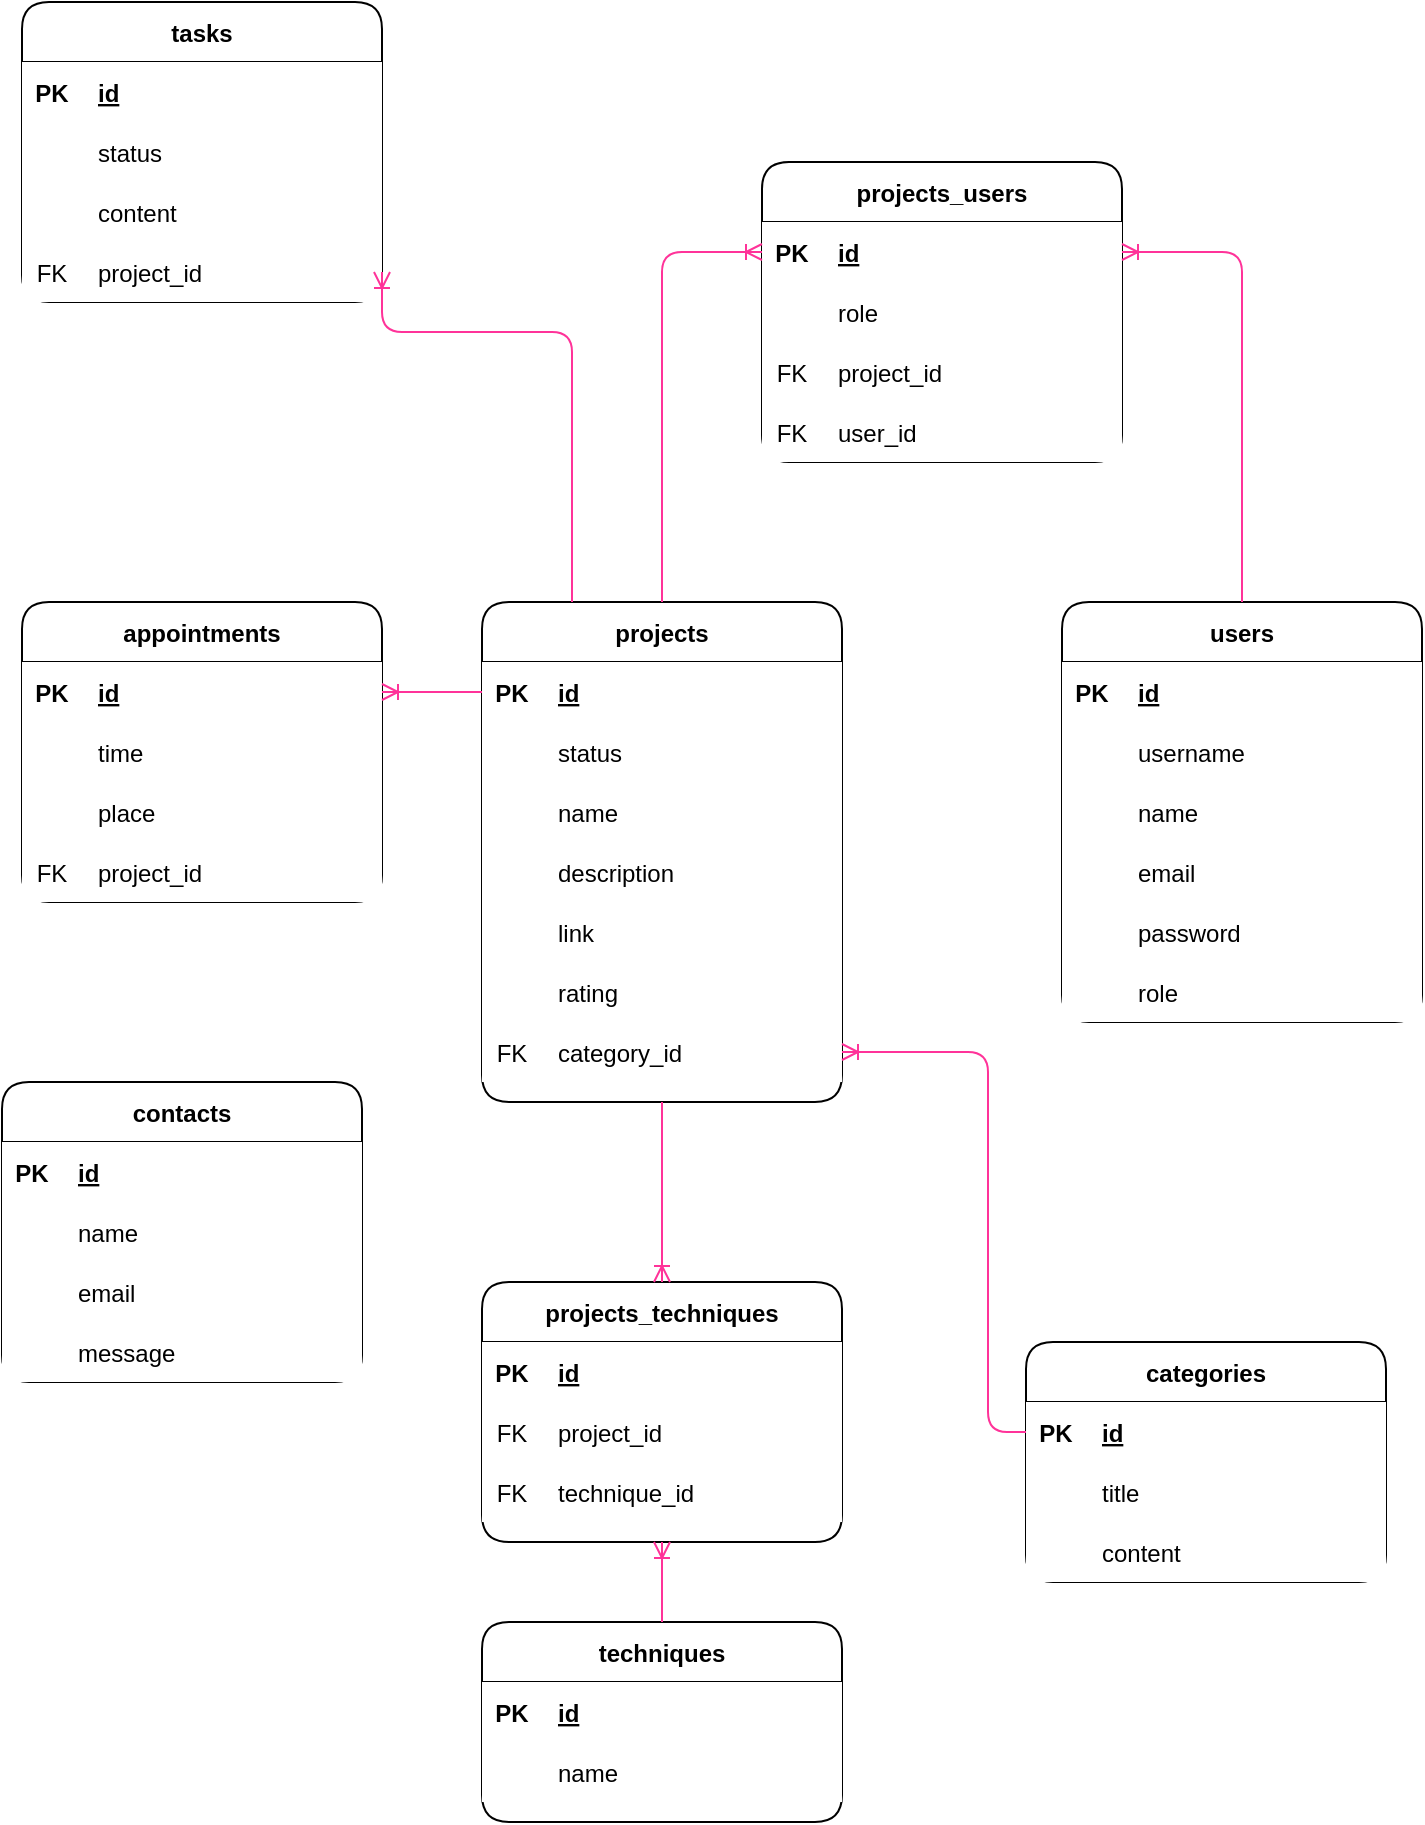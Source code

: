 <mxfile>
    <diagram id="Eg3Uuzsuv8LMa77CNUPN" name="Page-1">
        <mxGraphModel dx="1006" dy="541" grid="1" gridSize="10" guides="1" tooltips="1" connect="1" arrows="1" fold="1" page="1" pageScale="1" pageWidth="827" pageHeight="1169" math="0" shadow="0">
            <root>
                <mxCell id="0"/>
                <mxCell id="1" parent="0"/>
                <mxCell id="2" value="users" style="shape=table;startSize=30;container=1;collapsible=1;childLayout=tableLayout;fixedRows=1;rowLines=0;fontStyle=1;align=center;resizeLast=1;rounded=1;" parent="1" vertex="1">
                    <mxGeometry x="590" y="400" width="180" height="210" as="geometry"/>
                </mxCell>
                <mxCell id="3" value="" style="shape=partialRectangle;collapsible=0;dropTarget=0;pointerEvents=0;fillColor=none;top=0;left=0;bottom=1;right=0;points=[[0,0.5],[1,0.5]];portConstraint=eastwest;rounded=1;" parent="2" vertex="1">
                    <mxGeometry y="30" width="180" height="30" as="geometry"/>
                </mxCell>
                <mxCell id="4" value="PK" style="shape=partialRectangle;connectable=0;top=0;left=0;bottom=0;right=0;fontStyle=1;overflow=hidden;rounded=1;" parent="3" vertex="1">
                    <mxGeometry width="30" height="30" as="geometry">
                        <mxRectangle width="30" height="30" as="alternateBounds"/>
                    </mxGeometry>
                </mxCell>
                <mxCell id="5" value="id" style="shape=partialRectangle;connectable=0;top=0;left=0;bottom=0;right=0;align=left;spacingLeft=6;fontStyle=5;overflow=hidden;rounded=1;" parent="3" vertex="1">
                    <mxGeometry x="30" width="150" height="30" as="geometry">
                        <mxRectangle width="150" height="30" as="alternateBounds"/>
                    </mxGeometry>
                </mxCell>
                <mxCell id="6" value="" style="shape=partialRectangle;collapsible=0;dropTarget=0;pointerEvents=0;fillColor=none;top=0;left=0;bottom=0;right=0;points=[[0,0.5],[1,0.5]];portConstraint=eastwest;rounded=1;" parent="2" vertex="1">
                    <mxGeometry y="60" width="180" height="30" as="geometry"/>
                </mxCell>
                <mxCell id="7" value="" style="shape=partialRectangle;connectable=0;top=0;left=0;bottom=0;right=0;editable=1;overflow=hidden;rounded=1;" parent="6" vertex="1">
                    <mxGeometry width="30" height="30" as="geometry">
                        <mxRectangle width="30" height="30" as="alternateBounds"/>
                    </mxGeometry>
                </mxCell>
                <mxCell id="8" value="username" style="shape=partialRectangle;connectable=0;top=0;left=0;bottom=0;right=0;align=left;spacingLeft=6;overflow=hidden;rounded=1;" parent="6" vertex="1">
                    <mxGeometry x="30" width="150" height="30" as="geometry">
                        <mxRectangle width="150" height="30" as="alternateBounds"/>
                    </mxGeometry>
                </mxCell>
                <mxCell id="111" value="" style="shape=partialRectangle;collapsible=0;dropTarget=0;pointerEvents=0;fillColor=none;top=0;left=0;bottom=0;right=0;points=[[0,0.5],[1,0.5]];portConstraint=eastwest;rounded=1;" parent="2" vertex="1">
                    <mxGeometry y="90" width="180" height="30" as="geometry"/>
                </mxCell>
                <mxCell id="112" value="" style="shape=partialRectangle;connectable=0;top=0;left=0;bottom=0;right=0;editable=1;overflow=hidden;rounded=1;" parent="111" vertex="1">
                    <mxGeometry width="30" height="30" as="geometry">
                        <mxRectangle width="30" height="30" as="alternateBounds"/>
                    </mxGeometry>
                </mxCell>
                <mxCell id="113" value="name" style="shape=partialRectangle;connectable=0;top=0;left=0;bottom=0;right=0;align=left;spacingLeft=6;overflow=hidden;rounded=1;" parent="111" vertex="1">
                    <mxGeometry x="30" width="150" height="30" as="geometry">
                        <mxRectangle width="150" height="30" as="alternateBounds"/>
                    </mxGeometry>
                </mxCell>
                <mxCell id="9" value="" style="shape=partialRectangle;collapsible=0;dropTarget=0;pointerEvents=0;fillColor=none;top=0;left=0;bottom=0;right=0;points=[[0,0.5],[1,0.5]];portConstraint=eastwest;rounded=1;" parent="2" vertex="1">
                    <mxGeometry y="120" width="180" height="30" as="geometry"/>
                </mxCell>
                <mxCell id="10" value="" style="shape=partialRectangle;connectable=0;top=0;left=0;bottom=0;right=0;editable=1;overflow=hidden;rounded=1;" parent="9" vertex="1">
                    <mxGeometry width="30" height="30" as="geometry">
                        <mxRectangle width="30" height="30" as="alternateBounds"/>
                    </mxGeometry>
                </mxCell>
                <mxCell id="11" value="email" style="shape=partialRectangle;connectable=0;top=0;left=0;bottom=0;right=0;align=left;spacingLeft=6;overflow=hidden;rounded=1;" parent="9" vertex="1">
                    <mxGeometry x="30" width="150" height="30" as="geometry">
                        <mxRectangle width="150" height="30" as="alternateBounds"/>
                    </mxGeometry>
                </mxCell>
                <mxCell id="12" value="" style="shape=partialRectangle;collapsible=0;dropTarget=0;pointerEvents=0;fillColor=none;top=0;left=0;bottom=0;right=0;points=[[0,0.5],[1,0.5]];portConstraint=eastwest;rounded=1;" parent="2" vertex="1">
                    <mxGeometry y="150" width="180" height="30" as="geometry"/>
                </mxCell>
                <mxCell id="13" value="" style="shape=partialRectangle;connectable=0;top=0;left=0;bottom=0;right=0;editable=1;overflow=hidden;rounded=1;" parent="12" vertex="1">
                    <mxGeometry width="30" height="30" as="geometry">
                        <mxRectangle width="30" height="30" as="alternateBounds"/>
                    </mxGeometry>
                </mxCell>
                <mxCell id="14" value="password" style="shape=partialRectangle;connectable=0;top=0;left=0;bottom=0;right=0;align=left;spacingLeft=6;overflow=hidden;rounded=1;" parent="12" vertex="1">
                    <mxGeometry x="30" width="150" height="30" as="geometry">
                        <mxRectangle width="150" height="30" as="alternateBounds"/>
                    </mxGeometry>
                </mxCell>
                <mxCell id="114" value="" style="shape=partialRectangle;collapsible=0;dropTarget=0;pointerEvents=0;fillColor=none;top=0;left=0;bottom=0;right=0;points=[[0,0.5],[1,0.5]];portConstraint=eastwest;rounded=1;" parent="2" vertex="1">
                    <mxGeometry y="180" width="180" height="30" as="geometry"/>
                </mxCell>
                <mxCell id="115" value="" style="shape=partialRectangle;connectable=0;top=0;left=0;bottom=0;right=0;editable=1;overflow=hidden;rounded=1;" parent="114" vertex="1">
                    <mxGeometry width="30" height="30" as="geometry">
                        <mxRectangle width="30" height="30" as="alternateBounds"/>
                    </mxGeometry>
                </mxCell>
                <mxCell id="116" value="role" style="shape=partialRectangle;connectable=0;top=0;left=0;bottom=0;right=0;align=left;spacingLeft=6;overflow=hidden;rounded=1;" parent="114" vertex="1">
                    <mxGeometry x="30" width="150" height="30" as="geometry">
                        <mxRectangle width="150" height="30" as="alternateBounds"/>
                    </mxGeometry>
                </mxCell>
                <mxCell id="15" value="categories" style="shape=table;startSize=30;container=1;collapsible=1;childLayout=tableLayout;fixedRows=1;rowLines=0;fontStyle=1;align=center;resizeLast=1;rounded=1;" parent="1" vertex="1">
                    <mxGeometry x="572" y="770" width="180" height="120" as="geometry">
                        <mxRectangle x="330" y="50" width="60" height="30" as="alternateBounds"/>
                    </mxGeometry>
                </mxCell>
                <mxCell id="16" value="" style="shape=partialRectangle;collapsible=0;dropTarget=0;pointerEvents=0;fillColor=none;top=0;left=0;bottom=1;right=0;points=[[0,0.5],[1,0.5]];portConstraint=eastwest;rounded=1;" parent="15" vertex="1">
                    <mxGeometry y="30" width="180" height="30" as="geometry"/>
                </mxCell>
                <mxCell id="17" value="PK" style="shape=partialRectangle;connectable=0;top=0;left=0;bottom=0;right=0;fontStyle=1;overflow=hidden;rounded=1;" parent="16" vertex="1">
                    <mxGeometry width="30" height="30" as="geometry">
                        <mxRectangle width="30" height="30" as="alternateBounds"/>
                    </mxGeometry>
                </mxCell>
                <mxCell id="18" value="id" style="shape=partialRectangle;connectable=0;top=0;left=0;bottom=0;right=0;align=left;spacingLeft=6;fontStyle=5;overflow=hidden;rounded=1;" parent="16" vertex="1">
                    <mxGeometry x="30" width="150" height="30" as="geometry">
                        <mxRectangle width="150" height="30" as="alternateBounds"/>
                    </mxGeometry>
                </mxCell>
                <mxCell id="19" value="" style="shape=partialRectangle;collapsible=0;dropTarget=0;pointerEvents=0;fillColor=none;top=0;left=0;bottom=0;right=0;points=[[0,0.5],[1,0.5]];portConstraint=eastwest;rounded=1;" parent="15" vertex="1">
                    <mxGeometry y="60" width="180" height="30" as="geometry"/>
                </mxCell>
                <mxCell id="20" value="" style="shape=partialRectangle;connectable=0;top=0;left=0;bottom=0;right=0;editable=1;overflow=hidden;rounded=1;" parent="19" vertex="1">
                    <mxGeometry width="30" height="30" as="geometry">
                        <mxRectangle width="30" height="30" as="alternateBounds"/>
                    </mxGeometry>
                </mxCell>
                <mxCell id="21" value="title" style="shape=partialRectangle;connectable=0;top=0;left=0;bottom=0;right=0;align=left;spacingLeft=6;overflow=hidden;rounded=1;" parent="19" vertex="1">
                    <mxGeometry x="30" width="150" height="30" as="geometry">
                        <mxRectangle width="150" height="30" as="alternateBounds"/>
                    </mxGeometry>
                </mxCell>
                <mxCell id="22" value="" style="shape=partialRectangle;collapsible=0;dropTarget=0;pointerEvents=0;fillColor=none;top=0;left=0;bottom=0;right=0;points=[[0,0.5],[1,0.5]];portConstraint=eastwest;rounded=1;" parent="15" vertex="1">
                    <mxGeometry y="90" width="180" height="30" as="geometry"/>
                </mxCell>
                <mxCell id="23" value="" style="shape=partialRectangle;connectable=0;top=0;left=0;bottom=0;right=0;editable=1;overflow=hidden;rounded=1;" parent="22" vertex="1">
                    <mxGeometry width="30" height="30" as="geometry">
                        <mxRectangle width="30" height="30" as="alternateBounds"/>
                    </mxGeometry>
                </mxCell>
                <mxCell id="24" value="content" style="shape=partialRectangle;connectable=0;top=0;left=0;bottom=0;right=0;align=left;spacingLeft=6;overflow=hidden;rounded=1;" parent="22" vertex="1">
                    <mxGeometry x="30" width="150" height="30" as="geometry">
                        <mxRectangle width="150" height="30" as="alternateBounds"/>
                    </mxGeometry>
                </mxCell>
                <mxCell id="28" value="projects" style="shape=table;startSize=30;container=1;collapsible=1;childLayout=tableLayout;fixedRows=1;rowLines=0;fontStyle=1;align=center;resizeLast=1;rounded=1;" parent="1" vertex="1">
                    <mxGeometry x="300" y="400" width="180" height="250" as="geometry"/>
                </mxCell>
                <mxCell id="29" value="" style="shape=partialRectangle;collapsible=0;dropTarget=0;pointerEvents=0;fillColor=none;top=0;left=0;bottom=1;right=0;points=[[0,0.5],[1,0.5]];portConstraint=eastwest;rounded=1;" parent="28" vertex="1">
                    <mxGeometry y="30" width="180" height="30" as="geometry"/>
                </mxCell>
                <mxCell id="30" value="PK" style="shape=partialRectangle;connectable=0;top=0;left=0;bottom=0;right=0;fontStyle=1;overflow=hidden;rounded=1;" parent="29" vertex="1">
                    <mxGeometry width="30" height="30" as="geometry">
                        <mxRectangle width="30" height="30" as="alternateBounds"/>
                    </mxGeometry>
                </mxCell>
                <mxCell id="31" value="id" style="shape=partialRectangle;connectable=0;top=0;left=0;bottom=0;right=0;align=left;spacingLeft=6;fontStyle=5;overflow=hidden;rounded=1;" parent="29" vertex="1">
                    <mxGeometry x="30" width="150" height="30" as="geometry">
                        <mxRectangle width="150" height="30" as="alternateBounds"/>
                    </mxGeometry>
                </mxCell>
                <mxCell id="32" value="" style="shape=partialRectangle;collapsible=0;dropTarget=0;pointerEvents=0;fillColor=none;top=0;left=0;bottom=0;right=0;points=[[0,0.5],[1,0.5]];portConstraint=eastwest;rounded=1;" parent="28" vertex="1">
                    <mxGeometry y="60" width="180" height="30" as="geometry"/>
                </mxCell>
                <mxCell id="33" value="" style="shape=partialRectangle;connectable=0;top=0;left=0;bottom=0;right=0;editable=1;overflow=hidden;rounded=1;" parent="32" vertex="1">
                    <mxGeometry width="30" height="30" as="geometry">
                        <mxRectangle width="30" height="30" as="alternateBounds"/>
                    </mxGeometry>
                </mxCell>
                <mxCell id="34" value="status" style="shape=partialRectangle;connectable=0;top=0;left=0;bottom=0;right=0;align=left;spacingLeft=6;overflow=hidden;rounded=1;" parent="32" vertex="1">
                    <mxGeometry x="30" width="150" height="30" as="geometry">
                        <mxRectangle width="150" height="30" as="alternateBounds"/>
                    </mxGeometry>
                </mxCell>
                <mxCell id="73" value="" style="shape=partialRectangle;collapsible=0;dropTarget=0;pointerEvents=0;fillColor=none;top=0;left=0;bottom=0;right=0;points=[[0,0.5],[1,0.5]];portConstraint=eastwest;rounded=1;" parent="28" vertex="1">
                    <mxGeometry y="90" width="180" height="30" as="geometry"/>
                </mxCell>
                <mxCell id="74" value="" style="shape=partialRectangle;connectable=0;top=0;left=0;bottom=0;right=0;editable=1;overflow=hidden;rounded=1;" parent="73" vertex="1">
                    <mxGeometry width="30" height="30" as="geometry">
                        <mxRectangle width="30" height="30" as="alternateBounds"/>
                    </mxGeometry>
                </mxCell>
                <mxCell id="75" value="name" style="shape=partialRectangle;connectable=0;top=0;left=0;bottom=0;right=0;align=left;spacingLeft=6;overflow=hidden;rounded=1;" parent="73" vertex="1">
                    <mxGeometry x="30" width="150" height="30" as="geometry">
                        <mxRectangle width="150" height="30" as="alternateBounds"/>
                    </mxGeometry>
                </mxCell>
                <mxCell id="76" value="" style="shape=partialRectangle;collapsible=0;dropTarget=0;pointerEvents=0;fillColor=none;top=0;left=0;bottom=0;right=0;points=[[0,0.5],[1,0.5]];portConstraint=eastwest;rounded=1;" parent="28" vertex="1">
                    <mxGeometry y="120" width="180" height="30" as="geometry"/>
                </mxCell>
                <mxCell id="77" value="" style="shape=partialRectangle;connectable=0;top=0;left=0;bottom=0;right=0;editable=1;overflow=hidden;rounded=1;" parent="76" vertex="1">
                    <mxGeometry width="30" height="30" as="geometry">
                        <mxRectangle width="30" height="30" as="alternateBounds"/>
                    </mxGeometry>
                </mxCell>
                <mxCell id="78" value="description" style="shape=partialRectangle;connectable=0;top=0;left=0;bottom=0;right=0;align=left;spacingLeft=6;overflow=hidden;rounded=1;" parent="76" vertex="1">
                    <mxGeometry x="30" width="150" height="30" as="geometry">
                        <mxRectangle width="150" height="30" as="alternateBounds"/>
                    </mxGeometry>
                </mxCell>
                <mxCell id="79" value="" style="shape=partialRectangle;collapsible=0;dropTarget=0;pointerEvents=0;fillColor=none;top=0;left=0;bottom=0;right=0;points=[[0,0.5],[1,0.5]];portConstraint=eastwest;rounded=1;" parent="28" vertex="1">
                    <mxGeometry y="150" width="180" height="30" as="geometry"/>
                </mxCell>
                <mxCell id="80" value="" style="shape=partialRectangle;connectable=0;top=0;left=0;bottom=0;right=0;editable=1;overflow=hidden;rounded=1;" parent="79" vertex="1">
                    <mxGeometry width="30" height="30" as="geometry">
                        <mxRectangle width="30" height="30" as="alternateBounds"/>
                    </mxGeometry>
                </mxCell>
                <mxCell id="81" value="link" style="shape=partialRectangle;connectable=0;top=0;left=0;bottom=0;right=0;align=left;spacingLeft=6;overflow=hidden;rounded=1;" parent="79" vertex="1">
                    <mxGeometry x="30" width="150" height="30" as="geometry">
                        <mxRectangle width="150" height="30" as="alternateBounds"/>
                    </mxGeometry>
                </mxCell>
                <mxCell id="82" value="" style="shape=partialRectangle;collapsible=0;dropTarget=0;pointerEvents=0;fillColor=none;top=0;left=0;bottom=0;right=0;points=[[0,0.5],[1,0.5]];portConstraint=eastwest;rounded=1;" parent="28" vertex="1">
                    <mxGeometry y="180" width="180" height="30" as="geometry"/>
                </mxCell>
                <mxCell id="83" value="" style="shape=partialRectangle;connectable=0;top=0;left=0;bottom=0;right=0;editable=1;overflow=hidden;rounded=1;" parent="82" vertex="1">
                    <mxGeometry width="30" height="30" as="geometry">
                        <mxRectangle width="30" height="30" as="alternateBounds"/>
                    </mxGeometry>
                </mxCell>
                <mxCell id="84" value="rating" style="shape=partialRectangle;connectable=0;top=0;left=0;bottom=0;right=0;align=left;spacingLeft=6;overflow=hidden;rounded=1;" parent="82" vertex="1">
                    <mxGeometry x="30" width="150" height="30" as="geometry">
                        <mxRectangle width="150" height="30" as="alternateBounds"/>
                    </mxGeometry>
                </mxCell>
                <mxCell id="35" value="" style="shape=partialRectangle;collapsible=0;dropTarget=0;pointerEvents=0;fillColor=none;top=0;left=0;bottom=0;right=0;points=[[0,0.5],[1,0.5]];portConstraint=eastwest;rounded=1;" parent="28" vertex="1">
                    <mxGeometry y="210" width="180" height="30" as="geometry"/>
                </mxCell>
                <mxCell id="36" value="FK" style="shape=partialRectangle;connectable=0;top=0;left=0;bottom=0;right=0;editable=1;overflow=hidden;rounded=1;" parent="35" vertex="1">
                    <mxGeometry width="30" height="30" as="geometry">
                        <mxRectangle width="30" height="30" as="alternateBounds"/>
                    </mxGeometry>
                </mxCell>
                <mxCell id="37" value="category_id" style="shape=partialRectangle;connectable=0;top=0;left=0;bottom=0;right=0;align=left;spacingLeft=6;overflow=hidden;rounded=1;" parent="35" vertex="1">
                    <mxGeometry x="30" width="150" height="30" as="geometry">
                        <mxRectangle width="150" height="30" as="alternateBounds"/>
                    </mxGeometry>
                </mxCell>
                <mxCell id="42" value="appointments" style="shape=table;startSize=30;container=1;collapsible=1;childLayout=tableLayout;fixedRows=1;rowLines=0;fontStyle=1;align=center;resizeLast=1;rounded=1;" parent="1" vertex="1">
                    <mxGeometry x="70" y="400" width="180" height="150" as="geometry"/>
                </mxCell>
                <mxCell id="43" value="" style="shape=partialRectangle;collapsible=0;dropTarget=0;pointerEvents=0;fillColor=none;top=0;left=0;bottom=1;right=0;points=[[0,0.5],[1,0.5]];portConstraint=eastwest;rounded=1;" parent="42" vertex="1">
                    <mxGeometry y="30" width="180" height="30" as="geometry"/>
                </mxCell>
                <mxCell id="44" value="PK" style="shape=partialRectangle;connectable=0;top=0;left=0;bottom=0;right=0;fontStyle=1;overflow=hidden;rounded=1;" parent="43" vertex="1">
                    <mxGeometry width="30" height="30" as="geometry">
                        <mxRectangle width="30" height="30" as="alternateBounds"/>
                    </mxGeometry>
                </mxCell>
                <mxCell id="45" value="id" style="shape=partialRectangle;connectable=0;top=0;left=0;bottom=0;right=0;align=left;spacingLeft=6;fontStyle=5;overflow=hidden;rounded=1;" parent="43" vertex="1">
                    <mxGeometry x="30" width="150" height="30" as="geometry">
                        <mxRectangle width="150" height="30" as="alternateBounds"/>
                    </mxGeometry>
                </mxCell>
                <mxCell id="46" value="" style="shape=partialRectangle;collapsible=0;dropTarget=0;pointerEvents=0;fillColor=none;top=0;left=0;bottom=0;right=0;points=[[0,0.5],[1,0.5]];portConstraint=eastwest;rounded=1;" parent="42" vertex="1">
                    <mxGeometry y="60" width="180" height="30" as="geometry"/>
                </mxCell>
                <mxCell id="47" value="" style="shape=partialRectangle;connectable=0;top=0;left=0;bottom=0;right=0;editable=1;overflow=hidden;rounded=1;" parent="46" vertex="1">
                    <mxGeometry width="30" height="30" as="geometry">
                        <mxRectangle width="30" height="30" as="alternateBounds"/>
                    </mxGeometry>
                </mxCell>
                <mxCell id="48" value="time" style="shape=partialRectangle;connectable=0;top=0;left=0;bottom=0;right=0;align=left;spacingLeft=6;overflow=hidden;rounded=1;" parent="46" vertex="1">
                    <mxGeometry x="30" width="150" height="30" as="geometry">
                        <mxRectangle width="150" height="30" as="alternateBounds"/>
                    </mxGeometry>
                </mxCell>
                <mxCell id="108" value="" style="shape=partialRectangle;collapsible=0;dropTarget=0;pointerEvents=0;fillColor=none;top=0;left=0;bottom=0;right=0;points=[[0,0.5],[1,0.5]];portConstraint=eastwest;rounded=1;" parent="42" vertex="1">
                    <mxGeometry y="90" width="180" height="30" as="geometry"/>
                </mxCell>
                <mxCell id="109" value="" style="shape=partialRectangle;connectable=0;top=0;left=0;bottom=0;right=0;editable=1;overflow=hidden;rounded=1;" parent="108" vertex="1">
                    <mxGeometry width="30" height="30" as="geometry">
                        <mxRectangle width="30" height="30" as="alternateBounds"/>
                    </mxGeometry>
                </mxCell>
                <mxCell id="110" value="place" style="shape=partialRectangle;connectable=0;top=0;left=0;bottom=0;right=0;align=left;spacingLeft=6;overflow=hidden;rounded=1;" parent="108" vertex="1">
                    <mxGeometry x="30" width="150" height="30" as="geometry">
                        <mxRectangle width="150" height="30" as="alternateBounds"/>
                    </mxGeometry>
                </mxCell>
                <mxCell id="52" value="" style="shape=partialRectangle;collapsible=0;dropTarget=0;pointerEvents=0;fillColor=none;top=0;left=0;bottom=0;right=0;points=[[0,0.5],[1,0.5]];portConstraint=eastwest;rounded=1;" parent="42" vertex="1">
                    <mxGeometry y="120" width="180" height="30" as="geometry"/>
                </mxCell>
                <mxCell id="53" value="FK" style="shape=partialRectangle;connectable=0;top=0;left=0;bottom=0;right=0;editable=1;overflow=hidden;rounded=1;" parent="52" vertex="1">
                    <mxGeometry width="30" height="30" as="geometry">
                        <mxRectangle width="30" height="30" as="alternateBounds"/>
                    </mxGeometry>
                </mxCell>
                <mxCell id="54" value="project_id" style="shape=partialRectangle;connectable=0;top=0;left=0;bottom=0;right=0;align=left;spacingLeft=6;overflow=hidden;rounded=1;" parent="52" vertex="1">
                    <mxGeometry x="30" width="150" height="30" as="geometry">
                        <mxRectangle width="150" height="30" as="alternateBounds"/>
                    </mxGeometry>
                </mxCell>
                <mxCell id="56" value="" style="edgeStyle=orthogonalEdgeStyle;fontSize=12;html=1;endArrow=ERoneToMany;exitX=0;exitY=0.5;exitDx=0;exitDy=0;rounded=1;entryX=1;entryY=0.5;entryDx=0;entryDy=0;fillColor=#d80073;strokeColor=#FF3399;" parent="1" source="29" target="43" edge="1">
                    <mxGeometry width="100" height="100" relative="1" as="geometry">
                        <mxPoint x="762" y="435" as="sourcePoint"/>
                        <mxPoint x="802" y="660" as="targetPoint"/>
                        <Array as="points">
                            <mxPoint x="283" y="445"/>
                            <mxPoint x="283" y="445"/>
                        </Array>
                    </mxGeometry>
                </mxCell>
                <mxCell id="57" value="" style="edgeStyle=orthogonalEdgeStyle;fontSize=12;html=1;endArrow=ERoneToMany;entryX=1;entryY=0.5;entryDx=0;entryDy=0;exitX=0;exitY=0.5;exitDx=0;exitDy=0;strokeColor=#FF3399;" parent="1" source="16" target="35" edge="1">
                    <mxGeometry width="100" height="100" relative="1" as="geometry">
                        <mxPoint x="582" y="435" as="sourcePoint"/>
                        <mxPoint x="532" y="595" as="targetPoint"/>
                        <Array as="points">
                            <mxPoint x="553" y="815"/>
                            <mxPoint x="553" y="625"/>
                        </Array>
                    </mxGeometry>
                </mxCell>
                <mxCell id="85" value="techniques" style="shape=table;startSize=30;container=1;collapsible=1;childLayout=tableLayout;fixedRows=1;rowLines=0;fontStyle=1;align=center;resizeLast=1;rounded=1;" parent="1" vertex="1">
                    <mxGeometry x="300" y="910" width="180" height="100" as="geometry"/>
                </mxCell>
                <mxCell id="86" value="" style="shape=partialRectangle;collapsible=0;dropTarget=0;pointerEvents=0;fillColor=none;top=0;left=0;bottom=1;right=0;points=[[0,0.5],[1,0.5]];portConstraint=eastwest;rounded=1;" parent="85" vertex="1">
                    <mxGeometry y="30" width="180" height="30" as="geometry"/>
                </mxCell>
                <mxCell id="87" value="PK" style="shape=partialRectangle;connectable=0;top=0;left=0;bottom=0;right=0;fontStyle=1;overflow=hidden;rounded=1;" parent="86" vertex="1">
                    <mxGeometry width="30" height="30" as="geometry">
                        <mxRectangle width="30" height="30" as="alternateBounds"/>
                    </mxGeometry>
                </mxCell>
                <mxCell id="88" value="id" style="shape=partialRectangle;connectable=0;top=0;left=0;bottom=0;right=0;align=left;spacingLeft=6;fontStyle=5;overflow=hidden;rounded=1;" parent="86" vertex="1">
                    <mxGeometry x="30" width="150" height="30" as="geometry">
                        <mxRectangle width="150" height="30" as="alternateBounds"/>
                    </mxGeometry>
                </mxCell>
                <mxCell id="89" value="" style="shape=partialRectangle;collapsible=0;dropTarget=0;pointerEvents=0;fillColor=none;top=0;left=0;bottom=0;right=0;points=[[0,0.5],[1,0.5]];portConstraint=eastwest;rounded=1;" parent="85" vertex="1">
                    <mxGeometry y="60" width="180" height="30" as="geometry"/>
                </mxCell>
                <mxCell id="90" value="" style="shape=partialRectangle;connectable=0;top=0;left=0;bottom=0;right=0;editable=1;overflow=hidden;rounded=1;" parent="89" vertex="1">
                    <mxGeometry width="30" height="30" as="geometry">
                        <mxRectangle width="30" height="30" as="alternateBounds"/>
                    </mxGeometry>
                </mxCell>
                <mxCell id="91" value="name" style="shape=partialRectangle;connectable=0;top=0;left=0;bottom=0;right=0;align=left;spacingLeft=6;overflow=hidden;rounded=1;" parent="89" vertex="1">
                    <mxGeometry x="30" width="150" height="30" as="geometry">
                        <mxRectangle width="150" height="30" as="alternateBounds"/>
                    </mxGeometry>
                </mxCell>
                <mxCell id="98" value="projects_techniques" style="shape=table;startSize=30;container=1;collapsible=1;childLayout=tableLayout;fixedRows=1;rowLines=0;fontStyle=1;align=center;resizeLast=1;rounded=1;" parent="1" vertex="1">
                    <mxGeometry x="300" y="740" width="180" height="130" as="geometry"/>
                </mxCell>
                <mxCell id="99" value="" style="shape=partialRectangle;collapsible=0;dropTarget=0;pointerEvents=0;fillColor=none;top=0;left=0;bottom=1;right=0;points=[[0,0.5],[1,0.5]];portConstraint=eastwest;rounded=1;" parent="98" vertex="1">
                    <mxGeometry y="30" width="180" height="30" as="geometry"/>
                </mxCell>
                <mxCell id="100" value="PK" style="shape=partialRectangle;connectable=0;top=0;left=0;bottom=0;right=0;fontStyle=1;overflow=hidden;rounded=1;" parent="99" vertex="1">
                    <mxGeometry width="30" height="30" as="geometry">
                        <mxRectangle width="30" height="30" as="alternateBounds"/>
                    </mxGeometry>
                </mxCell>
                <mxCell id="101" value="id" style="shape=partialRectangle;connectable=0;top=0;left=0;bottom=0;right=0;align=left;spacingLeft=6;fontStyle=5;overflow=hidden;rounded=1;" parent="99" vertex="1">
                    <mxGeometry x="30" width="150" height="30" as="geometry">
                        <mxRectangle width="150" height="30" as="alternateBounds"/>
                    </mxGeometry>
                </mxCell>
                <mxCell id="102" value="" style="shape=partialRectangle;collapsible=0;dropTarget=0;pointerEvents=0;fillColor=none;top=0;left=0;bottom=0;right=0;points=[[0,0.5],[1,0.5]];portConstraint=eastwest;rounded=1;" parent="98" vertex="1">
                    <mxGeometry y="60" width="180" height="30" as="geometry"/>
                </mxCell>
                <mxCell id="103" value="FK" style="shape=partialRectangle;connectable=0;top=0;left=0;bottom=0;right=0;editable=1;overflow=hidden;rounded=1;" parent="102" vertex="1">
                    <mxGeometry width="30" height="30" as="geometry">
                        <mxRectangle width="30" height="30" as="alternateBounds"/>
                    </mxGeometry>
                </mxCell>
                <mxCell id="104" value="project_id" style="shape=partialRectangle;connectable=0;top=0;left=0;bottom=0;right=0;align=left;spacingLeft=6;overflow=hidden;rounded=1;" parent="102" vertex="1">
                    <mxGeometry x="30" width="150" height="30" as="geometry">
                        <mxRectangle width="150" height="30" as="alternateBounds"/>
                    </mxGeometry>
                </mxCell>
                <mxCell id="105" value="" style="shape=partialRectangle;collapsible=0;dropTarget=0;pointerEvents=0;fillColor=none;top=0;left=0;bottom=0;right=0;points=[[0,0.5],[1,0.5]];portConstraint=eastwest;rounded=1;" parent="98" vertex="1">
                    <mxGeometry y="90" width="180" height="30" as="geometry"/>
                </mxCell>
                <mxCell id="106" value="FK" style="shape=partialRectangle;connectable=0;top=0;left=0;bottom=0;right=0;editable=1;overflow=hidden;rounded=1;" parent="105" vertex="1">
                    <mxGeometry width="30" height="30" as="geometry">
                        <mxRectangle width="30" height="30" as="alternateBounds"/>
                    </mxGeometry>
                </mxCell>
                <mxCell id="107" value="technique_id" style="shape=partialRectangle;connectable=0;top=0;left=0;bottom=0;right=0;align=left;spacingLeft=6;overflow=hidden;rounded=1;" parent="105" vertex="1">
                    <mxGeometry x="30" width="150" height="30" as="geometry">
                        <mxRectangle width="150" height="30" as="alternateBounds"/>
                    </mxGeometry>
                </mxCell>
                <mxCell id="121" value="" style="edgeStyle=orthogonalEdgeStyle;fontSize=12;html=1;endArrow=ERoneToMany;strokeColor=#FF3399;entryX=0.5;entryY=0;entryDx=0;entryDy=0;exitX=0.5;exitY=1;exitDx=0;exitDy=0;" parent="1" source="28" target="98" edge="1">
                    <mxGeometry width="100" height="100" relative="1" as="geometry">
                        <mxPoint x="420" y="720" as="sourcePoint"/>
                        <mxPoint x="493" y="730" as="targetPoint"/>
                        <Array as="points"/>
                    </mxGeometry>
                </mxCell>
                <mxCell id="122" value="" style="edgeStyle=orthogonalEdgeStyle;fontSize=12;html=1;endArrow=ERoneToMany;exitX=0.5;exitY=0;exitDx=0;exitDy=0;strokeColor=#FF3399;entryX=0.5;entryY=1;entryDx=0;entryDy=0;" parent="1" source="85" target="98" edge="1">
                    <mxGeometry width="100" height="100" relative="1" as="geometry">
                        <mxPoint x="403" y="690.0" as="sourcePoint"/>
                        <mxPoint x="403" y="735" as="targetPoint"/>
                        <Array as="points">
                            <mxPoint x="390" y="910"/>
                            <mxPoint x="390" y="870"/>
                        </Array>
                    </mxGeometry>
                </mxCell>
                <mxCell id="146" value="projects_users" style="shape=table;startSize=30;container=1;collapsible=1;childLayout=tableLayout;fixedRows=1;rowLines=0;fontStyle=1;align=center;resizeLast=1;rounded=1;" parent="1" vertex="1">
                    <mxGeometry x="440" y="180" width="180" height="150" as="geometry"/>
                </mxCell>
                <mxCell id="147" value="" style="shape=partialRectangle;collapsible=0;dropTarget=0;pointerEvents=0;fillColor=none;top=0;left=0;bottom=1;right=0;points=[[0,0.5],[1,0.5]];portConstraint=eastwest;rounded=1;" parent="146" vertex="1">
                    <mxGeometry y="30" width="180" height="30" as="geometry"/>
                </mxCell>
                <mxCell id="148" value="PK" style="shape=partialRectangle;connectable=0;top=0;left=0;bottom=0;right=0;fontStyle=1;overflow=hidden;rounded=1;" parent="147" vertex="1">
                    <mxGeometry width="30" height="30" as="geometry">
                        <mxRectangle width="30" height="30" as="alternateBounds"/>
                    </mxGeometry>
                </mxCell>
                <mxCell id="149" value="id" style="shape=partialRectangle;connectable=0;top=0;left=0;bottom=0;right=0;align=left;spacingLeft=6;fontStyle=5;overflow=hidden;rounded=1;" parent="147" vertex="1">
                    <mxGeometry x="30" width="150" height="30" as="geometry">
                        <mxRectangle width="150" height="30" as="alternateBounds"/>
                    </mxGeometry>
                </mxCell>
                <mxCell id="172" value="" style="shape=partialRectangle;collapsible=0;dropTarget=0;pointerEvents=0;fillColor=none;top=0;left=0;bottom=0;right=0;points=[[0,0.5],[1,0.5]];portConstraint=eastwest;rounded=1;" parent="146" vertex="1">
                    <mxGeometry y="60" width="180" height="30" as="geometry"/>
                </mxCell>
                <mxCell id="173" value="" style="shape=partialRectangle;connectable=0;top=0;left=0;bottom=0;right=0;editable=1;overflow=hidden;rounded=1;" parent="172" vertex="1">
                    <mxGeometry width="30" height="30" as="geometry">
                        <mxRectangle width="30" height="30" as="alternateBounds"/>
                    </mxGeometry>
                </mxCell>
                <mxCell id="174" value="role" style="shape=partialRectangle;connectable=0;top=0;left=0;bottom=0;right=0;align=left;spacingLeft=6;overflow=hidden;rounded=1;" parent="172" vertex="1">
                    <mxGeometry x="30" width="150" height="30" as="geometry">
                        <mxRectangle width="150" height="30" as="alternateBounds"/>
                    </mxGeometry>
                </mxCell>
                <mxCell id="156" value="" style="shape=partialRectangle;collapsible=0;dropTarget=0;pointerEvents=0;fillColor=none;top=0;left=0;bottom=0;right=0;points=[[0,0.5],[1,0.5]];portConstraint=eastwest;rounded=1;" parent="146" vertex="1">
                    <mxGeometry y="90" width="180" height="30" as="geometry"/>
                </mxCell>
                <mxCell id="157" value="FK" style="shape=partialRectangle;connectable=0;top=0;left=0;bottom=0;right=0;editable=1;overflow=hidden;rounded=1;" parent="156" vertex="1">
                    <mxGeometry width="30" height="30" as="geometry">
                        <mxRectangle width="30" height="30" as="alternateBounds"/>
                    </mxGeometry>
                </mxCell>
                <mxCell id="158" value="project_id" style="shape=partialRectangle;connectable=0;top=0;left=0;bottom=0;right=0;align=left;spacingLeft=6;overflow=hidden;rounded=1;" parent="156" vertex="1">
                    <mxGeometry x="30" width="150" height="30" as="geometry">
                        <mxRectangle width="150" height="30" as="alternateBounds"/>
                    </mxGeometry>
                </mxCell>
                <mxCell id="159" value="" style="shape=partialRectangle;collapsible=0;dropTarget=0;pointerEvents=0;fillColor=none;top=0;left=0;bottom=0;right=0;points=[[0,0.5],[1,0.5]];portConstraint=eastwest;rounded=1;" parent="146" vertex="1">
                    <mxGeometry y="120" width="180" height="30" as="geometry"/>
                </mxCell>
                <mxCell id="160" value="FK" style="shape=partialRectangle;connectable=0;top=0;left=0;bottom=0;right=0;editable=1;overflow=hidden;rounded=1;" parent="159" vertex="1">
                    <mxGeometry width="30" height="30" as="geometry">
                        <mxRectangle width="30" height="30" as="alternateBounds"/>
                    </mxGeometry>
                </mxCell>
                <mxCell id="161" value="user_id" style="shape=partialRectangle;connectable=0;top=0;left=0;bottom=0;right=0;align=left;spacingLeft=6;overflow=hidden;rounded=1;" parent="159" vertex="1">
                    <mxGeometry x="30" width="150" height="30" as="geometry">
                        <mxRectangle width="150" height="30" as="alternateBounds"/>
                    </mxGeometry>
                </mxCell>
                <mxCell id="175" value="" style="edgeStyle=orthogonalEdgeStyle;fontSize=12;html=1;endArrow=ERoneToMany;exitX=0.5;exitY=0;exitDx=0;exitDy=0;rounded=1;fillColor=#d80073;strokeColor=#FF3399;entryX=1;entryY=0.5;entryDx=0;entryDy=0;" parent="1" source="2" target="147" edge="1">
                    <mxGeometry width="100" height="100" relative="1" as="geometry">
                        <mxPoint x="450" y="235" as="sourcePoint"/>
                        <mxPoint x="640" y="340" as="targetPoint"/>
                        <Array as="points">
                            <mxPoint x="680" y="225"/>
                        </Array>
                    </mxGeometry>
                </mxCell>
                <mxCell id="176" value="" style="edgeStyle=orthogonalEdgeStyle;fontSize=12;html=1;endArrow=ERoneToMany;rounded=1;fillColor=#d80073;strokeColor=#FF3399;entryX=0;entryY=0.5;entryDx=0;entryDy=0;exitX=0.5;exitY=0;exitDx=0;exitDy=0;" parent="1" source="28" target="147" edge="1">
                    <mxGeometry width="100" height="100" relative="1" as="geometry">
                        <mxPoint x="320" y="380" as="sourcePoint"/>
                        <mxPoint x="630" y="235" as="targetPoint"/>
                        <Array as="points">
                            <mxPoint x="390" y="225"/>
                        </Array>
                    </mxGeometry>
                </mxCell>
                <mxCell id="177" value="tasks" style="shape=table;startSize=30;container=1;collapsible=1;childLayout=tableLayout;fixedRows=1;rowLines=0;fontStyle=1;align=center;resizeLast=1;rounded=1;" parent="1" vertex="1">
                    <mxGeometry x="70" y="100" width="180" height="150" as="geometry"/>
                </mxCell>
                <mxCell id="178" value="" style="shape=partialRectangle;collapsible=0;dropTarget=0;pointerEvents=0;fillColor=none;top=0;left=0;bottom=1;right=0;points=[[0,0.5],[1,0.5]];portConstraint=eastwest;rounded=1;" parent="177" vertex="1">
                    <mxGeometry y="30" width="180" height="30" as="geometry"/>
                </mxCell>
                <mxCell id="179" value="PK" style="shape=partialRectangle;connectable=0;top=0;left=0;bottom=0;right=0;fontStyle=1;overflow=hidden;rounded=1;" parent="178" vertex="1">
                    <mxGeometry width="30" height="30" as="geometry">
                        <mxRectangle width="30" height="30" as="alternateBounds"/>
                    </mxGeometry>
                </mxCell>
                <mxCell id="180" value="id" style="shape=partialRectangle;connectable=0;top=0;left=0;bottom=0;right=0;align=left;spacingLeft=6;fontStyle=5;overflow=hidden;rounded=1;" parent="178" vertex="1">
                    <mxGeometry x="30" width="150" height="30" as="geometry">
                        <mxRectangle width="150" height="30" as="alternateBounds"/>
                    </mxGeometry>
                </mxCell>
                <mxCell id="181" value="" style="shape=partialRectangle;collapsible=0;dropTarget=0;pointerEvents=0;fillColor=none;top=0;left=0;bottom=0;right=0;points=[[0,0.5],[1,0.5]];portConstraint=eastwest;rounded=1;" parent="177" vertex="1">
                    <mxGeometry y="60" width="180" height="30" as="geometry"/>
                </mxCell>
                <mxCell id="182" value="" style="shape=partialRectangle;connectable=0;top=0;left=0;bottom=0;right=0;editable=1;overflow=hidden;rounded=1;" parent="181" vertex="1">
                    <mxGeometry width="30" height="30" as="geometry">
                        <mxRectangle width="30" height="30" as="alternateBounds"/>
                    </mxGeometry>
                </mxCell>
                <mxCell id="183" value="status" style="shape=partialRectangle;connectable=0;top=0;left=0;bottom=0;right=0;align=left;spacingLeft=6;overflow=hidden;rounded=1;" parent="181" vertex="1">
                    <mxGeometry x="30" width="150" height="30" as="geometry">
                        <mxRectangle width="150" height="30" as="alternateBounds"/>
                    </mxGeometry>
                </mxCell>
                <mxCell id="187" value="" style="shape=partialRectangle;collapsible=0;dropTarget=0;pointerEvents=0;fillColor=none;top=0;left=0;bottom=0;right=0;points=[[0,0.5],[1,0.5]];portConstraint=eastwest;rounded=1;" parent="177" vertex="1">
                    <mxGeometry y="90" width="180" height="30" as="geometry"/>
                </mxCell>
                <mxCell id="188" value="" style="shape=partialRectangle;connectable=0;top=0;left=0;bottom=0;right=0;editable=1;overflow=hidden;rounded=1;" parent="187" vertex="1">
                    <mxGeometry width="30" height="30" as="geometry">
                        <mxRectangle width="30" height="30" as="alternateBounds"/>
                    </mxGeometry>
                </mxCell>
                <mxCell id="189" value="content" style="shape=partialRectangle;connectable=0;top=0;left=0;bottom=0;right=0;align=left;spacingLeft=6;overflow=hidden;rounded=1;" parent="187" vertex="1">
                    <mxGeometry x="30" width="150" height="30" as="geometry">
                        <mxRectangle width="150" height="30" as="alternateBounds"/>
                    </mxGeometry>
                </mxCell>
                <mxCell id="196" value="" style="shape=partialRectangle;collapsible=0;dropTarget=0;pointerEvents=0;fillColor=none;top=0;left=0;bottom=0;right=0;points=[[0,0.5],[1,0.5]];portConstraint=eastwest;rounded=1;" parent="177" vertex="1">
                    <mxGeometry y="120" width="180" height="30" as="geometry"/>
                </mxCell>
                <mxCell id="197" value="FK" style="shape=partialRectangle;connectable=0;top=0;left=0;bottom=0;right=0;editable=1;overflow=hidden;rounded=1;" parent="196" vertex="1">
                    <mxGeometry width="30" height="30" as="geometry">
                        <mxRectangle width="30" height="30" as="alternateBounds"/>
                    </mxGeometry>
                </mxCell>
                <mxCell id="198" value="project_id" style="shape=partialRectangle;connectable=0;top=0;left=0;bottom=0;right=0;align=left;spacingLeft=6;overflow=hidden;rounded=1;" parent="196" vertex="1">
                    <mxGeometry x="30" width="150" height="30" as="geometry">
                        <mxRectangle width="150" height="30" as="alternateBounds"/>
                    </mxGeometry>
                </mxCell>
                <mxCell id="199" value="" style="edgeStyle=orthogonalEdgeStyle;fontSize=12;html=1;endArrow=ERoneToMany;rounded=1;fillColor=#d80073;strokeColor=#FF3399;entryX=1;entryY=0.5;entryDx=0;entryDy=0;exitX=0.25;exitY=0;exitDx=0;exitDy=0;" parent="1" source="28" target="196" edge="1">
                    <mxGeometry width="100" height="100" relative="1" as="geometry">
                        <mxPoint x="330" y="315" as="sourcePoint"/>
                        <mxPoint x="380" y="140" as="targetPoint"/>
                        <Array as="points">
                            <mxPoint x="345" y="265"/>
                        </Array>
                    </mxGeometry>
                </mxCell>
                <mxCell id="200" value="contacts" style="shape=table;startSize=30;container=1;collapsible=1;childLayout=tableLayout;fixedRows=1;rowLines=0;fontStyle=1;align=center;resizeLast=1;rounded=1;" parent="1" vertex="1">
                    <mxGeometry x="60" y="640" width="180" height="150" as="geometry">
                        <mxRectangle x="330" y="50" width="60" height="30" as="alternateBounds"/>
                    </mxGeometry>
                </mxCell>
                <mxCell id="201" value="" style="shape=partialRectangle;collapsible=0;dropTarget=0;pointerEvents=0;fillColor=none;top=0;left=0;bottom=1;right=0;points=[[0,0.5],[1,0.5]];portConstraint=eastwest;rounded=1;" parent="200" vertex="1">
                    <mxGeometry y="30" width="180" height="30" as="geometry"/>
                </mxCell>
                <mxCell id="202" value="PK" style="shape=partialRectangle;connectable=0;top=0;left=0;bottom=0;right=0;fontStyle=1;overflow=hidden;rounded=1;" parent="201" vertex="1">
                    <mxGeometry width="30" height="30" as="geometry">
                        <mxRectangle width="30" height="30" as="alternateBounds"/>
                    </mxGeometry>
                </mxCell>
                <mxCell id="203" value="id" style="shape=partialRectangle;connectable=0;top=0;left=0;bottom=0;right=0;align=left;spacingLeft=6;fontStyle=5;overflow=hidden;rounded=1;" parent="201" vertex="1">
                    <mxGeometry x="30" width="150" height="30" as="geometry">
                        <mxRectangle width="150" height="30" as="alternateBounds"/>
                    </mxGeometry>
                </mxCell>
                <mxCell id="204" value="" style="shape=partialRectangle;collapsible=0;dropTarget=0;pointerEvents=0;fillColor=none;top=0;left=0;bottom=0;right=0;points=[[0,0.5],[1,0.5]];portConstraint=eastwest;rounded=1;" parent="200" vertex="1">
                    <mxGeometry y="60" width="180" height="30" as="geometry"/>
                </mxCell>
                <mxCell id="205" value="" style="shape=partialRectangle;connectable=0;top=0;left=0;bottom=0;right=0;editable=1;overflow=hidden;rounded=1;" parent="204" vertex="1">
                    <mxGeometry width="30" height="30" as="geometry">
                        <mxRectangle width="30" height="30" as="alternateBounds"/>
                    </mxGeometry>
                </mxCell>
                <mxCell id="206" value="name" style="shape=partialRectangle;connectable=0;top=0;left=0;bottom=0;right=0;align=left;spacingLeft=6;overflow=hidden;rounded=1;" parent="204" vertex="1">
                    <mxGeometry x="30" width="150" height="30" as="geometry">
                        <mxRectangle width="150" height="30" as="alternateBounds"/>
                    </mxGeometry>
                </mxCell>
                <mxCell id="207" value="" style="shape=partialRectangle;collapsible=0;dropTarget=0;pointerEvents=0;fillColor=none;top=0;left=0;bottom=0;right=0;points=[[0,0.5],[1,0.5]];portConstraint=eastwest;rounded=1;" parent="200" vertex="1">
                    <mxGeometry y="90" width="180" height="30" as="geometry"/>
                </mxCell>
                <mxCell id="208" value="" style="shape=partialRectangle;connectable=0;top=0;left=0;bottom=0;right=0;editable=1;overflow=hidden;rounded=1;" parent="207" vertex="1">
                    <mxGeometry width="30" height="30" as="geometry">
                        <mxRectangle width="30" height="30" as="alternateBounds"/>
                    </mxGeometry>
                </mxCell>
                <mxCell id="209" value="email" style="shape=partialRectangle;connectable=0;top=0;left=0;bottom=0;right=0;align=left;spacingLeft=6;overflow=hidden;rounded=1;" parent="207" vertex="1">
                    <mxGeometry x="30" width="150" height="30" as="geometry">
                        <mxRectangle width="150" height="30" as="alternateBounds"/>
                    </mxGeometry>
                </mxCell>
                <mxCell id="210" value="" style="shape=partialRectangle;collapsible=0;dropTarget=0;pointerEvents=0;fillColor=none;top=0;left=0;bottom=0;right=0;points=[[0,0.5],[1,0.5]];portConstraint=eastwest;rounded=1;" parent="200" vertex="1">
                    <mxGeometry y="120" width="180" height="30" as="geometry"/>
                </mxCell>
                <mxCell id="211" value="" style="shape=partialRectangle;connectable=0;top=0;left=0;bottom=0;right=0;editable=1;overflow=hidden;rounded=1;" parent="210" vertex="1">
                    <mxGeometry width="30" height="30" as="geometry">
                        <mxRectangle width="30" height="30" as="alternateBounds"/>
                    </mxGeometry>
                </mxCell>
                <mxCell id="212" value="message" style="shape=partialRectangle;connectable=0;top=0;left=0;bottom=0;right=0;align=left;spacingLeft=6;overflow=hidden;rounded=1;" parent="210" vertex="1">
                    <mxGeometry x="30" width="150" height="30" as="geometry">
                        <mxRectangle width="150" height="30" as="alternateBounds"/>
                    </mxGeometry>
                </mxCell>
            </root>
        </mxGraphModel>
    </diagram>
</mxfile>